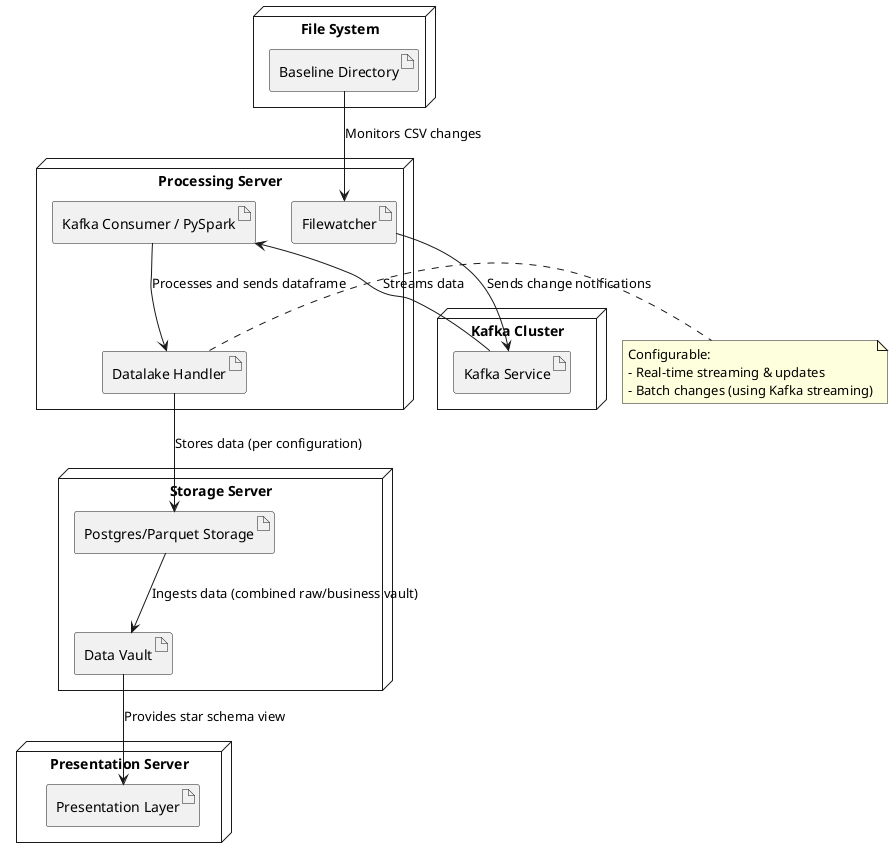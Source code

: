@startuml
node "File System" {
  artifact "Baseline Directory" as baseline
}
node "Processing Server" {
  artifact "Filewatcher" as filewatcher
  artifact "Kafka Consumer / PySpark" as consumer
  artifact "Datalake Handler" as datalake
}
node "Kafka Cluster" {
  artifact "Kafka Service" as kafka
}
node "Storage Server" {
  artifact "Postgres/Parquet Storage" as storage
  artifact "Data Vault" as dataVault
}
node "Presentation Server" {
  artifact "Presentation Layer" as presentation
}

baseline --> filewatcher : Monitors CSV changes
filewatcher --> kafka : Sends change notifications
kafka --> consumer : Streams data
consumer --> datalake : Processes and sends dataframe

note right of datalake
  Configurable:
  - Real-time streaming & updates
  - Batch changes (using Kafka streaming)
end note

datalake --> storage : Stores data (per configuration)
storage --> dataVault : Ingests data (combined raw/business vault)
dataVault --> presentation : Provides star schema view
@enduml

